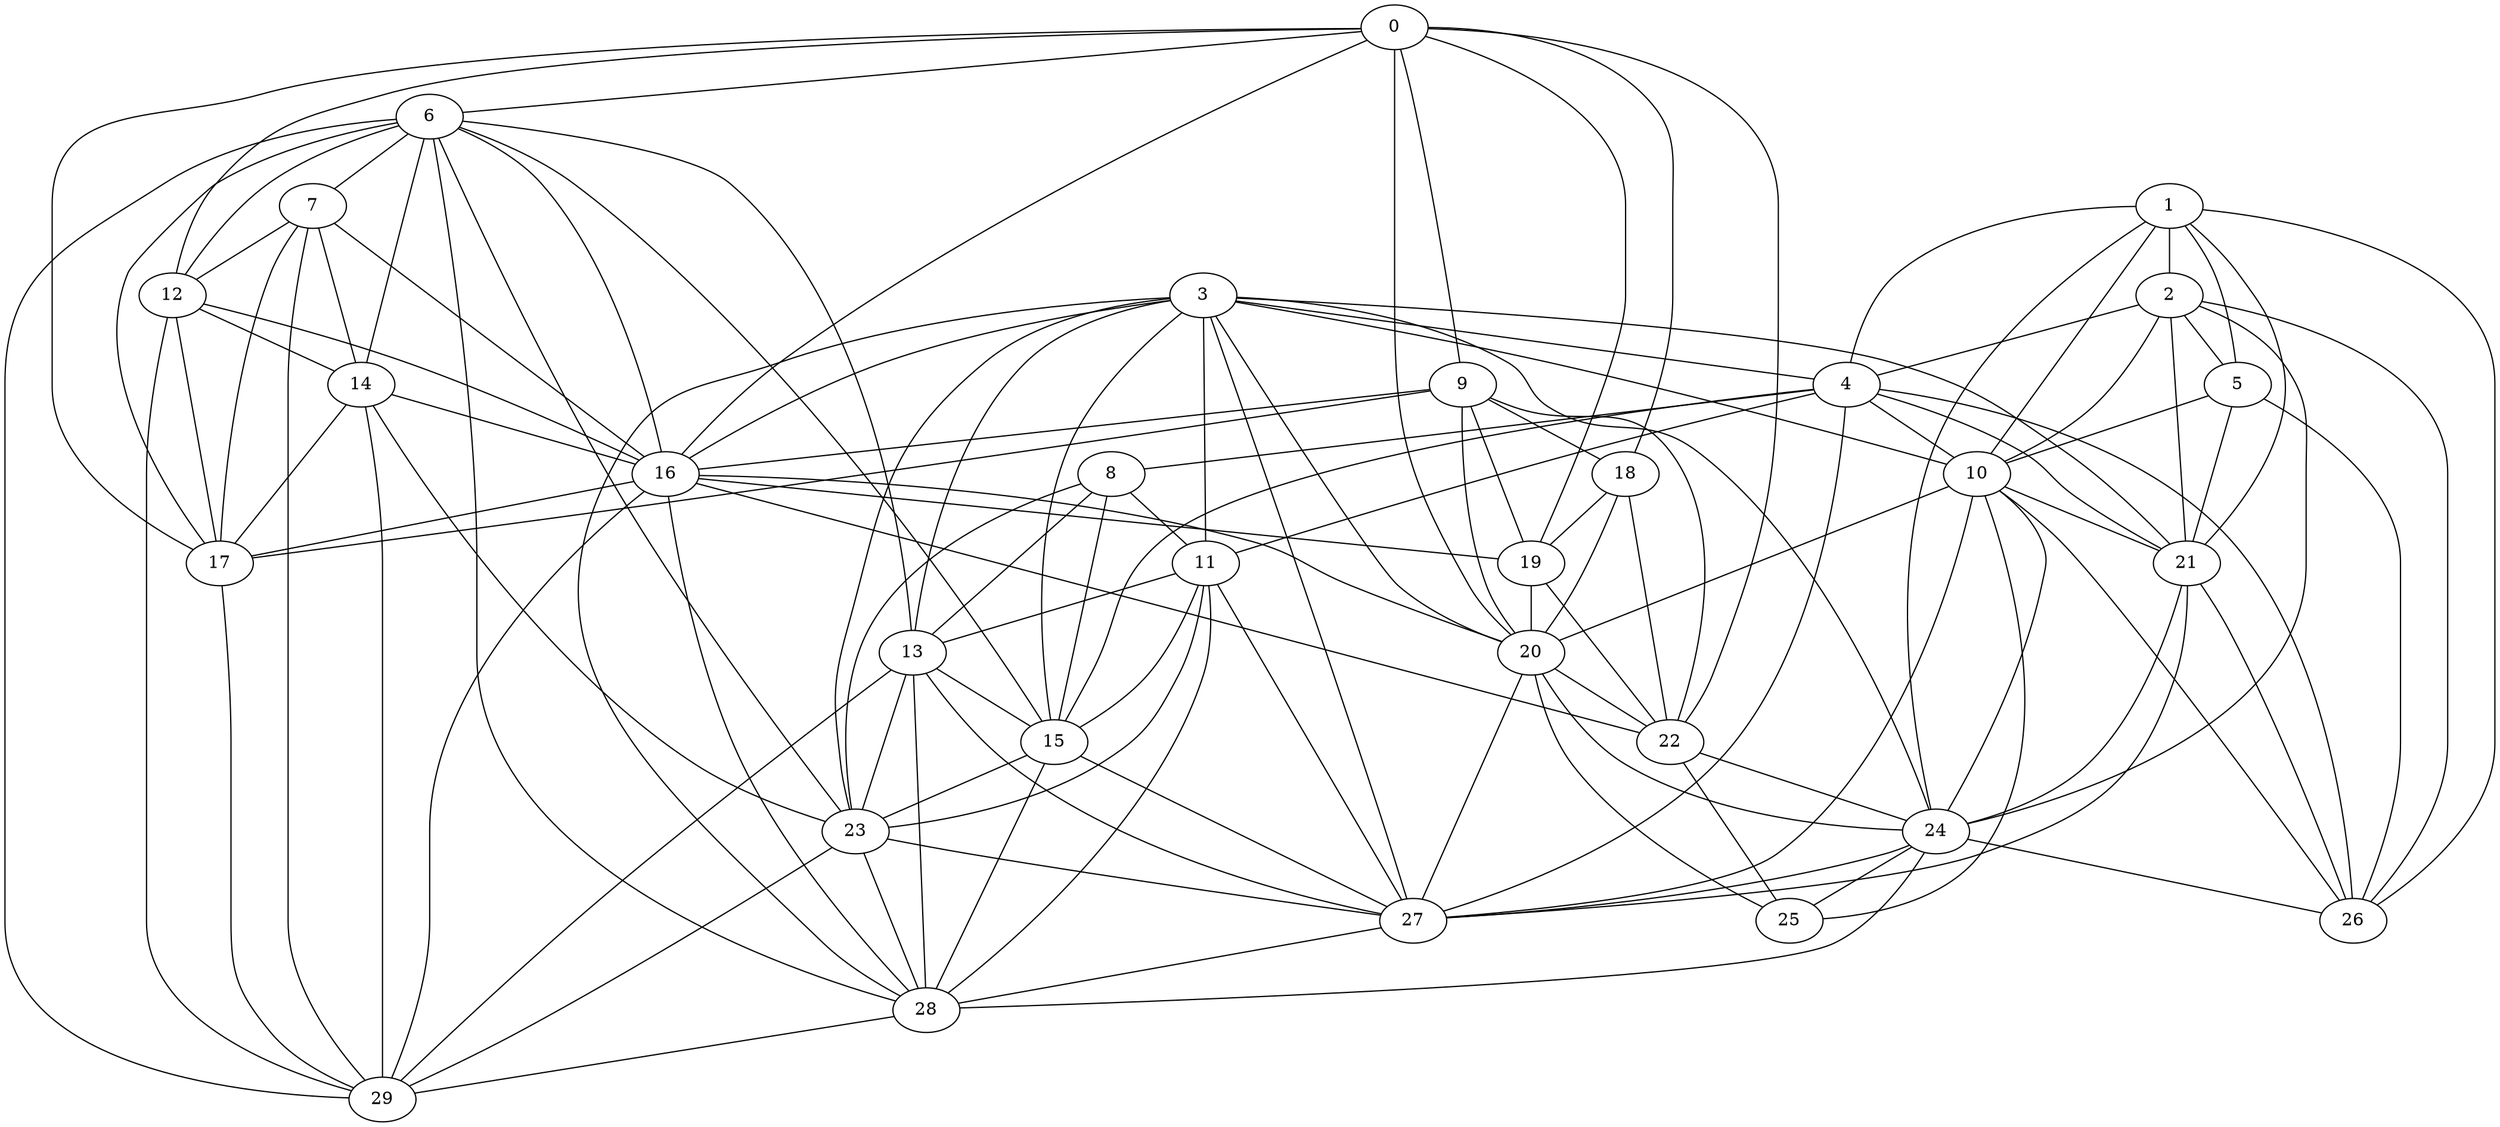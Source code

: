 graph G {
  0;
  1;
  2;
  3;
  4;
  5;
  6;
  7;
  8;
  9;
  10;
  11;
  12;
  13;
  14;
  15;
  16;
  17;
  18;
  19;
  20;
  21;
  22;
  23;
  24;
  25;
  26;
  27;
  28;
  29;
   0 -- 6;
   0 -- 9;
   0 -- 12;
   0 -- 16;
   0 -- 17;
   0 -- 18;
   0 -- 19;
   0 -- 20;
   0 -- 22;
   1 -- 2;
   1 -- 4;
   1 -- 5;
   1 -- 10;
   1 -- 21;
   1 -- 24;
   1 -- 26;
   2 -- 4;
   2 -- 5;
   2 -- 10;
   2 -- 21;
   2 -- 24;
   2 -- 26;
   3 -- 4;
   3 -- 10;
   3 -- 11;
   3 -- 13;
   3 -- 15;
   3 -- 16;
   3 -- 20;
   3 -- 21;
   3 -- 23;
   3 -- 24;
   3 -- 27;
   3 -- 28;
   4 -- 8;
   4 -- 10;
   4 -- 11;
   4 -- 15;
   4 -- 21;
   4 -- 26;
   4 -- 27;
   5 -- 10;
   5 -- 21;
   5 -- 26;
   6 -- 7;
   6 -- 12;
   6 -- 13;
   6 -- 14;
   6 -- 15;
   6 -- 16;
   6 -- 17;
   6 -- 23;
   6 -- 28;
   6 -- 29;
   7 -- 12;
   7 -- 14;
   7 -- 16;
   7 -- 17;
   7 -- 29;
   8 -- 11;
   8 -- 13;
   8 -- 15;
   8 -- 23;
   9 -- 16;
   9 -- 17;
   9 -- 18;
   9 -- 19;
   9 -- 20;
   9 -- 22;
   10 -- 20;
   10 -- 21;
   10 -- 24;
   10 -- 25;
   10 -- 26;
   10 -- 27;
   11 -- 13;
   11 -- 15;
   11 -- 23;
   11 -- 27;
   11 -- 28;
   12 -- 14;
   12 -- 16;
   12 -- 17;
   12 -- 29;
   13 -- 15;
   13 -- 23;
   13 -- 27;
   13 -- 28;
   13 -- 29;
   14 -- 16;
   14 -- 17;
   14 -- 23;
   14 -- 29;
   15 -- 23;
   15 -- 27;
   15 -- 28;
   16 -- 17;
   16 -- 19;
   16 -- 20;
   16 -- 22;
   16 -- 28;
   16 -- 29;
   17 -- 29;
   18 -- 19;
   18 -- 20;
   18 -- 22;
   19 -- 20;
   19 -- 22;
   20 -- 22;
   20 -- 24;
   20 -- 25;
   20 -- 27;
   21 -- 24;
   21 -- 26;
   21 -- 27;
   22 -- 24;
   22 -- 25;
   23 -- 27;
   23 -- 28;
   23 -- 29;
   24 -- 25;
   24 -- 26;
   24 -- 27;
   24 -- 28;
   27 -- 28;
   28 -- 29;
}

